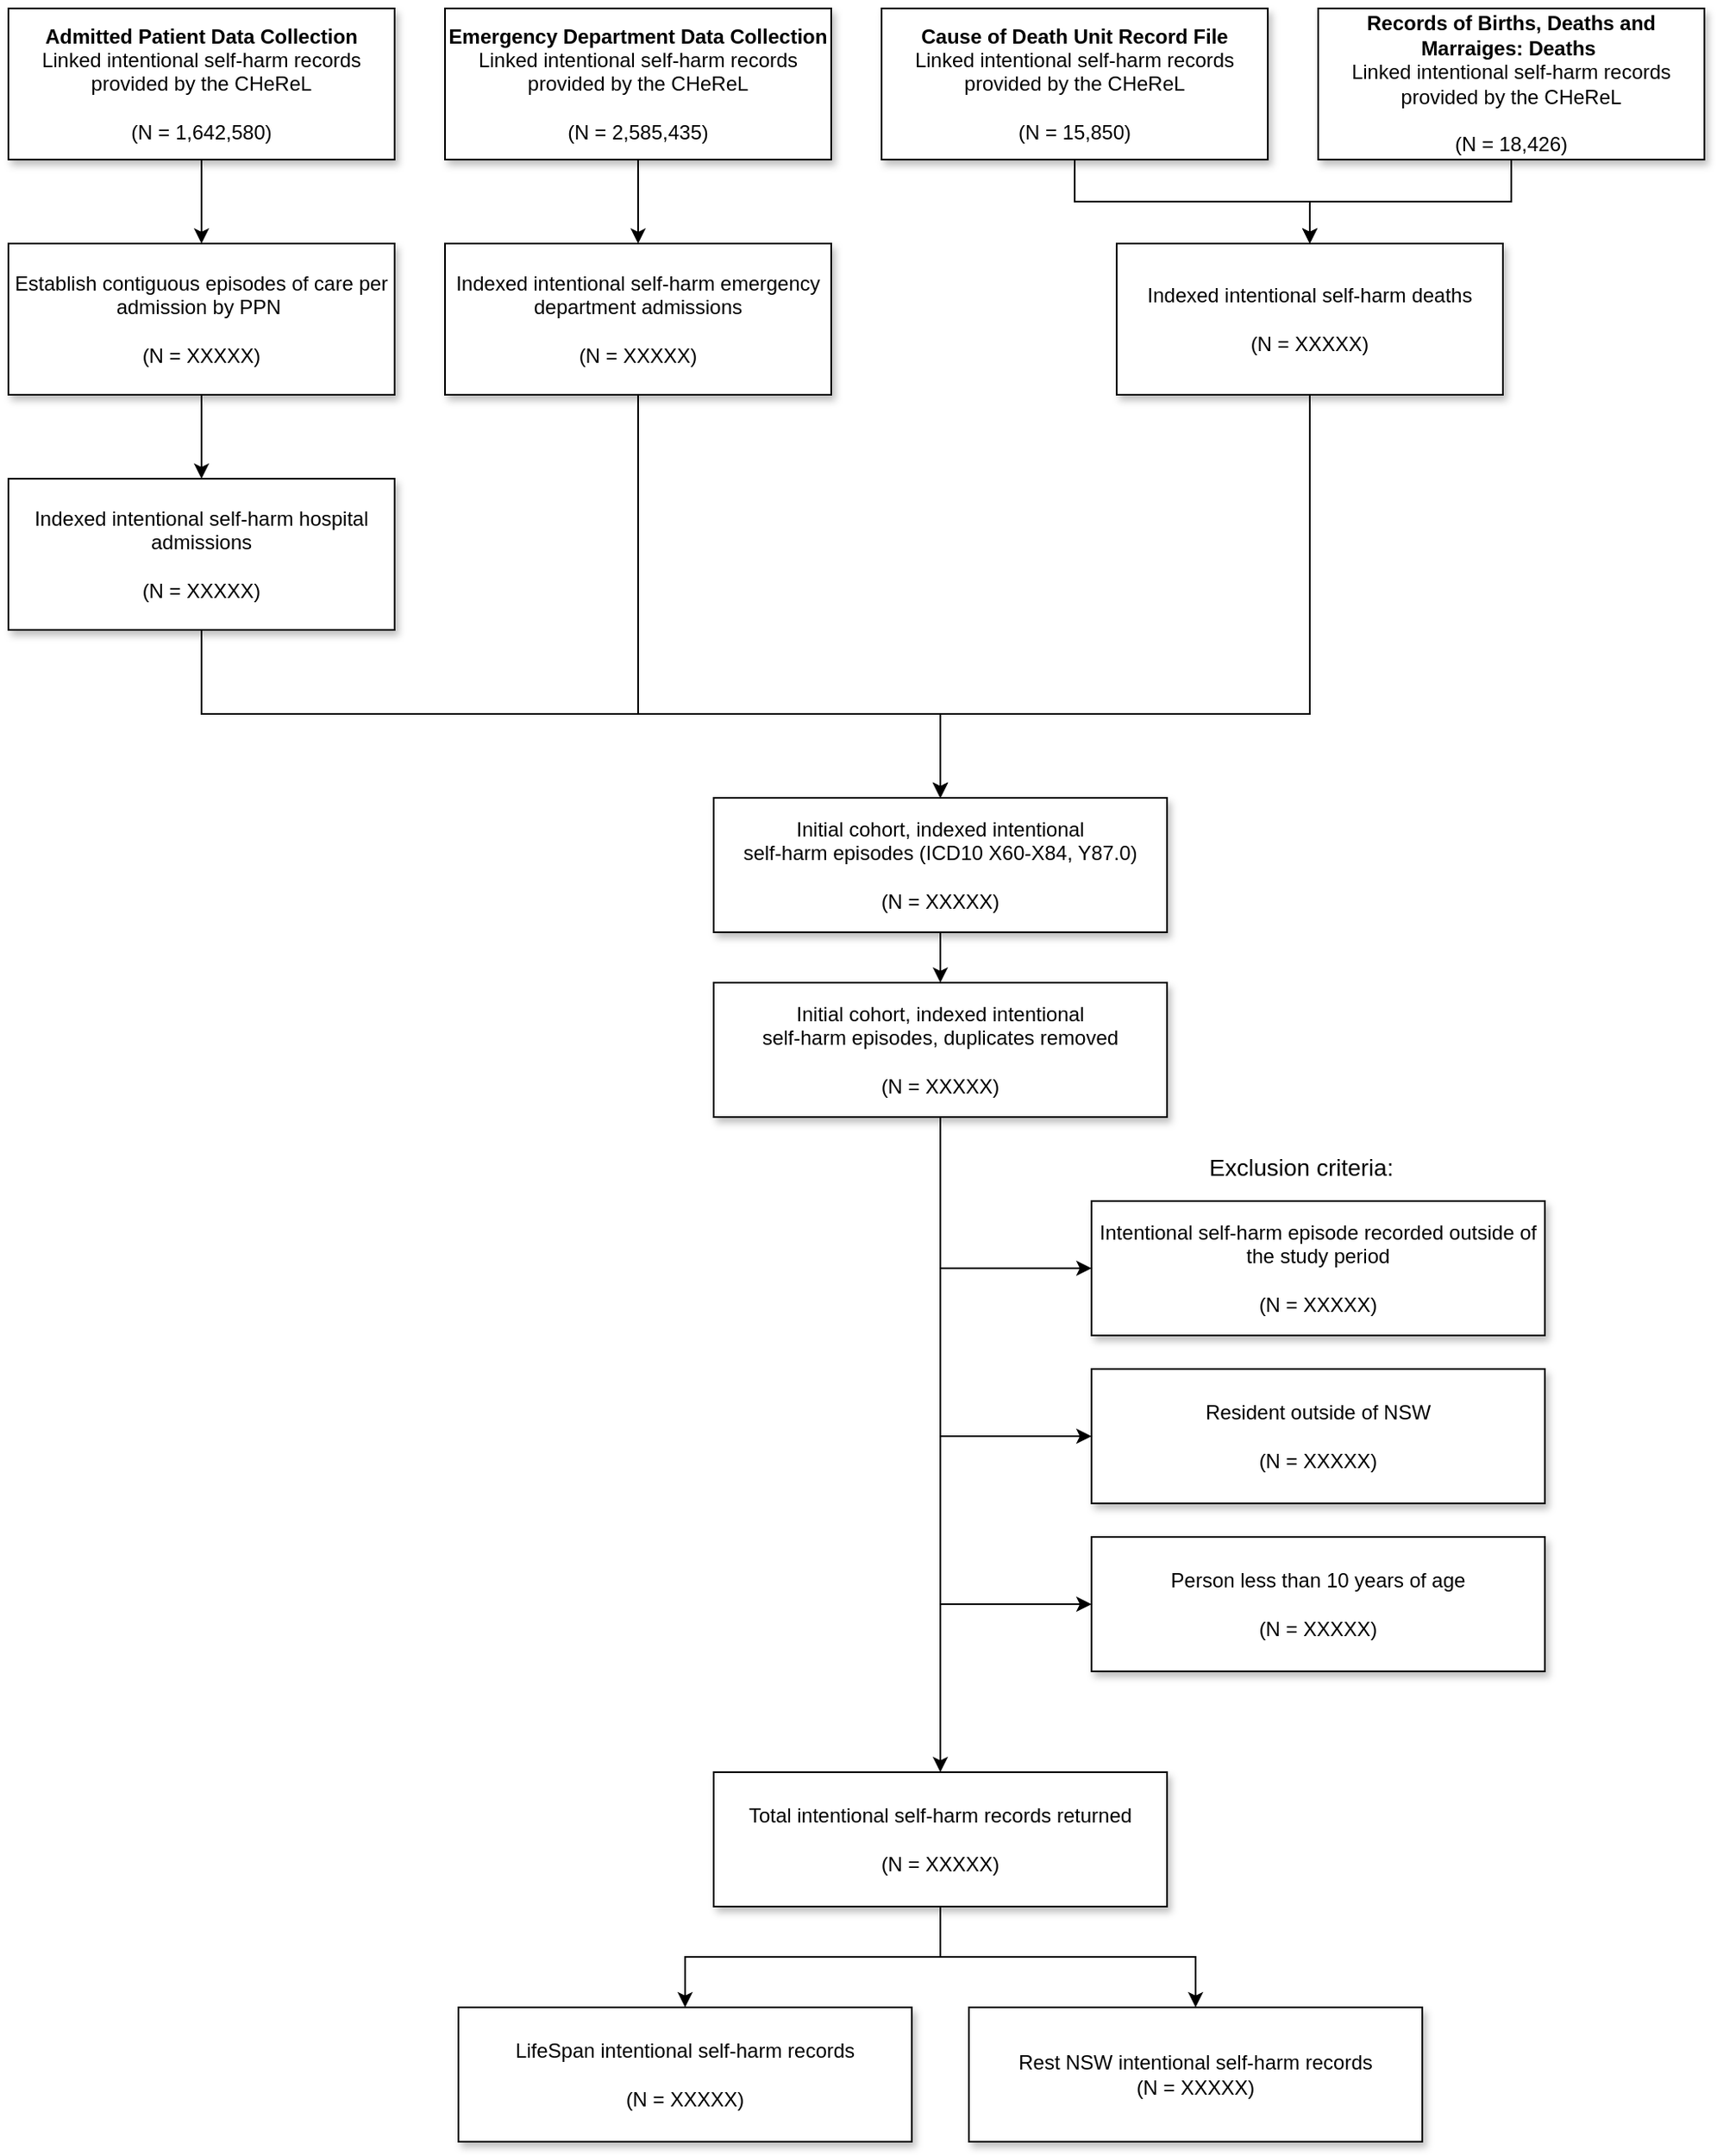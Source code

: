 <mxfile version="14.9.2" type="device"><diagram id="tR0ozcypfg7ow5-9G9w5" name="Page-1"><mxGraphModel dx="2591" dy="762" grid="1" gridSize="10" guides="1" tooltips="1" connect="1" arrows="1" fold="1" page="1" pageScale="1" pageWidth="1169" pageHeight="827" math="0" shadow="0"><root><mxCell id="0"/><mxCell id="1" parent="0"/><mxCell id="36LgQRovFsNh8toN3Rc2-7" value="" style="edgeStyle=orthogonalEdgeStyle;rounded=0;orthogonalLoop=1;jettySize=auto;html=1;" parent="1" source="36LgQRovFsNh8toN3Rc2-2" target="36LgQRovFsNh8toN3Rc2-3" edge="1"><mxGeometry relative="1" as="geometry"/></mxCell><mxCell id="36LgQRovFsNh8toN3Rc2-2" value="Initial cohort, indexed intentional &lt;br&gt;self-harm episodes (ICD10 X60-X84, Y87.0)&lt;br&gt;&lt;br&gt;(N = XXXXX)" style="rounded=0;whiteSpace=wrap;html=1;shadow=1;align=center;" parent="1" vertex="1"><mxGeometry x="-700" y="510" width="270" height="80" as="geometry"/></mxCell><mxCell id="36LgQRovFsNh8toN3Rc2-25" style="edgeStyle=orthogonalEdgeStyle;rounded=0;orthogonalLoop=1;jettySize=auto;html=1;" parent="1" source="36LgQRovFsNh8toN3Rc2-3" target="36LgQRovFsNh8toN3Rc2-24" edge="1"><mxGeometry relative="1" as="geometry"/></mxCell><mxCell id="36LgQRovFsNh8toN3Rc2-36" style="edgeStyle=orthogonalEdgeStyle;rounded=0;orthogonalLoop=1;jettySize=auto;html=1;entryX=0;entryY=0.5;entryDx=0;entryDy=0;" parent="1" source="36LgQRovFsNh8toN3Rc2-3" target="36LgQRovFsNh8toN3Rc2-34" edge="1"><mxGeometry relative="1" as="geometry"/></mxCell><mxCell id="36LgQRovFsNh8toN3Rc2-37" style="edgeStyle=orthogonalEdgeStyle;rounded=0;orthogonalLoop=1;jettySize=auto;html=1;exitX=0.5;exitY=1;exitDx=0;exitDy=0;entryX=0;entryY=0.5;entryDx=0;entryDy=0;" parent="1" source="36LgQRovFsNh8toN3Rc2-3" target="36LgQRovFsNh8toN3Rc2-18" edge="1"><mxGeometry relative="1" as="geometry"/></mxCell><mxCell id="36LgQRovFsNh8toN3Rc2-38" style="edgeStyle=orthogonalEdgeStyle;rounded=0;orthogonalLoop=1;jettySize=auto;html=1;entryX=0;entryY=0.5;entryDx=0;entryDy=0;" parent="1" source="36LgQRovFsNh8toN3Rc2-3" target="36LgQRovFsNh8toN3Rc2-19" edge="1"><mxGeometry relative="1" as="geometry"/></mxCell><mxCell id="36LgQRovFsNh8toN3Rc2-3" value="Initial cohort, indexed intentional &lt;br&gt;self-harm episodes, duplicates removed&lt;br&gt;&lt;br&gt;(N = XXXXX)" style="rounded=0;whiteSpace=wrap;html=1;shadow=1;" parent="1" vertex="1"><mxGeometry x="-700" y="620" width="270" height="80" as="geometry"/></mxCell><mxCell id="36LgQRovFsNh8toN3Rc2-5" value="&lt;font style=&quot;font-size: 14px&quot;&gt;Exclusion criteria:&lt;/font&gt;" style="text;html=1;strokeColor=none;fillColor=none;align=center;verticalAlign=middle;whiteSpace=wrap;rounded=0;shadow=1;" parent="1" vertex="1"><mxGeometry x="-430" y="720" width="160" height="20" as="geometry"/></mxCell><mxCell id="36LgQRovFsNh8toN3Rc2-45" value="" style="edgeStyle=orthogonalEdgeStyle;rounded=0;orthogonalLoop=1;jettySize=auto;html=1;" parent="1" source="36LgQRovFsNh8toN3Rc2-8" edge="1"><mxGeometry relative="1" as="geometry"><mxPoint x="-1005" y="180" as="targetPoint"/></mxGeometry></mxCell><mxCell id="36LgQRovFsNh8toN3Rc2-8" value="&lt;b&gt;Admitted Patient Data Collection&lt;br&gt;&lt;/b&gt;Linked intentional self-harm records provided by the CHeReL&lt;br&gt;&lt;br&gt;(N = 1,642,580)" style="rounded=0;whiteSpace=wrap;html=1;shadow=1;" parent="1" vertex="1"><mxGeometry x="-1120" y="40" width="230" height="90" as="geometry"/></mxCell><mxCell id="36LgQRovFsNh8toN3Rc2-47" value="" style="edgeStyle=orthogonalEdgeStyle;rounded=0;orthogonalLoop=1;jettySize=auto;html=1;" parent="1" source="36LgQRovFsNh8toN3Rc2-9" target="36LgQRovFsNh8toN3Rc2-46" edge="1"><mxGeometry relative="1" as="geometry"/></mxCell><mxCell id="36LgQRovFsNh8toN3Rc2-9" value="&lt;b&gt;Emergency Department Data Collection&lt;br&gt;&lt;/b&gt;Linked intentional self-harm records provided by the CHeReL&lt;br&gt;&lt;br&gt;(N = 2,585,435)" style="rounded=0;whiteSpace=wrap;html=1;shadow=1;" parent="1" vertex="1"><mxGeometry x="-860" y="40" width="230" height="90" as="geometry"/></mxCell><mxCell id="36LgQRovFsNh8toN3Rc2-41" style="edgeStyle=orthogonalEdgeStyle;rounded=0;orthogonalLoop=1;jettySize=auto;html=1;entryX=0.5;entryY=0;entryDx=0;entryDy=0;" parent="1" source="36LgQRovFsNh8toN3Rc2-10" target="36LgQRovFsNh8toN3Rc2-40" edge="1"><mxGeometry relative="1" as="geometry"/></mxCell><mxCell id="36LgQRovFsNh8toN3Rc2-10" value="&lt;b&gt;Cause of Death Unit Record File&lt;br&gt;&lt;/b&gt;Linked intentional self-harm records provided by the CHeReL&lt;br&gt;&lt;br&gt;(N = 15,850)" style="rounded=0;whiteSpace=wrap;html=1;shadow=1;" parent="1" vertex="1"><mxGeometry x="-600" y="40" width="230" height="90" as="geometry"/></mxCell><mxCell id="36LgQRovFsNh8toN3Rc2-42" style="edgeStyle=orthogonalEdgeStyle;rounded=0;orthogonalLoop=1;jettySize=auto;html=1;entryX=0.5;entryY=0;entryDx=0;entryDy=0;" parent="1" source="36LgQRovFsNh8toN3Rc2-11" target="36LgQRovFsNh8toN3Rc2-40" edge="1"><mxGeometry relative="1" as="geometry"/></mxCell><mxCell id="36LgQRovFsNh8toN3Rc2-11" value="&lt;b&gt;Records of Births, Deaths and Marraiges: Deaths&amp;nbsp;&lt;br&gt;&lt;/b&gt;Linked intentional self-harm records provided by the CHeReL&lt;br&gt;&lt;br&gt;(N = 18,426)" style="rounded=0;whiteSpace=wrap;html=1;shadow=1;" parent="1" vertex="1"><mxGeometry x="-340" y="40" width="230" height="90" as="geometry"/></mxCell><mxCell id="36LgQRovFsNh8toN3Rc2-18" value="Resident outside of NSW&lt;br&gt;&lt;br&gt;(N = XXXXX)" style="rounded=0;whiteSpace=wrap;html=1;shadow=1;" parent="1" vertex="1"><mxGeometry x="-475" y="850" width="270" height="80" as="geometry"/></mxCell><mxCell id="36LgQRovFsNh8toN3Rc2-19" value="Person less than 10 years of age&lt;br&gt;&lt;br&gt;(N = XXXXX)" style="rounded=0;whiteSpace=wrap;html=1;shadow=1;" parent="1" vertex="1"><mxGeometry x="-475" y="950" width="270" height="80" as="geometry"/></mxCell><mxCell id="NMx3GzG6Chzy6YFamjA3-3" style="edgeStyle=orthogonalEdgeStyle;rounded=0;orthogonalLoop=1;jettySize=auto;html=1;entryX=0.5;entryY=0;entryDx=0;entryDy=0;" edge="1" parent="1" source="36LgQRovFsNh8toN3Rc2-24" target="NMx3GzG6Chzy6YFamjA3-1"><mxGeometry relative="1" as="geometry"/></mxCell><mxCell id="NMx3GzG6Chzy6YFamjA3-4" style="edgeStyle=orthogonalEdgeStyle;rounded=0;orthogonalLoop=1;jettySize=auto;html=1;entryX=0.5;entryY=0;entryDx=0;entryDy=0;" edge="1" parent="1" source="36LgQRovFsNh8toN3Rc2-24" target="NMx3GzG6Chzy6YFamjA3-2"><mxGeometry relative="1" as="geometry"/></mxCell><mxCell id="36LgQRovFsNh8toN3Rc2-24" value="Total intentional self-harm records returned&lt;br&gt;&lt;br&gt;(N = XXXXX)" style="rounded=0;whiteSpace=wrap;html=1;shadow=1;" parent="1" vertex="1"><mxGeometry x="-700" y="1090" width="270" height="80" as="geometry"/></mxCell><mxCell id="36LgQRovFsNh8toN3Rc2-34" value="Intentional self-harm episode recorded outside of the study period&lt;br&gt;&lt;br&gt;(N = XXXXX)" style="rounded=0;whiteSpace=wrap;html=1;shadow=1;" parent="1" vertex="1"><mxGeometry x="-475" y="750" width="270" height="80" as="geometry"/></mxCell><mxCell id="36LgQRovFsNh8toN3Rc2-60" style="edgeStyle=orthogonalEdgeStyle;rounded=0;orthogonalLoop=1;jettySize=auto;html=1;entryX=0.5;entryY=0;entryDx=0;entryDy=0;" parent="1" source="36LgQRovFsNh8toN3Rc2-40" target="36LgQRovFsNh8toN3Rc2-2" edge="1"><mxGeometry relative="1" as="geometry"><Array as="points"><mxPoint x="-345" y="460"/><mxPoint x="-565" y="460"/></Array></mxGeometry></mxCell><mxCell id="36LgQRovFsNh8toN3Rc2-40" value="Indexed intentional self-harm deaths&lt;br&gt;&lt;br&gt;(N = XXXXX)" style="rounded=0;whiteSpace=wrap;html=1;shadow=1;" parent="1" vertex="1"><mxGeometry x="-460" y="180" width="230" height="90" as="geometry"/></mxCell><mxCell id="36LgQRovFsNh8toN3Rc2-59" style="edgeStyle=orthogonalEdgeStyle;rounded=0;orthogonalLoop=1;jettySize=auto;html=1;entryX=0.5;entryY=0;entryDx=0;entryDy=0;" parent="1" source="36LgQRovFsNh8toN3Rc2-46" target="36LgQRovFsNh8toN3Rc2-2" edge="1"><mxGeometry relative="1" as="geometry"><Array as="points"><mxPoint x="-745" y="460"/><mxPoint x="-565" y="460"/></Array></mxGeometry></mxCell><mxCell id="36LgQRovFsNh8toN3Rc2-46" value="Indexed intentional self-harm emergency department admissions&lt;br&gt;&lt;br&gt;(N = XXXXX)" style="rounded=0;whiteSpace=wrap;html=1;shadow=1;" parent="1" vertex="1"><mxGeometry x="-860" y="180" width="230" height="90" as="geometry"/></mxCell><mxCell id="36LgQRovFsNh8toN3Rc2-58" style="edgeStyle=orthogonalEdgeStyle;rounded=0;orthogonalLoop=1;jettySize=auto;html=1;entryX=0.5;entryY=0;entryDx=0;entryDy=0;" parent="1" source="36LgQRovFsNh8toN3Rc2-49" target="36LgQRovFsNh8toN3Rc2-2" edge="1"><mxGeometry relative="1" as="geometry"><Array as="points"><mxPoint x="-1005" y="460"/><mxPoint x="-565" y="460"/></Array></mxGeometry></mxCell><mxCell id="36LgQRovFsNh8toN3Rc2-49" value="Indexed intentional self-harm hospital admissions&lt;br&gt;&lt;br&gt;(N = XXXXX)" style="rounded=0;whiteSpace=wrap;html=1;shadow=1;" parent="1" vertex="1"><mxGeometry x="-1120" y="320" width="230" height="90" as="geometry"/></mxCell><mxCell id="36LgQRovFsNh8toN3Rc2-51" style="edgeStyle=orthogonalEdgeStyle;rounded=0;orthogonalLoop=1;jettySize=auto;html=1;entryX=0.5;entryY=0;entryDx=0;entryDy=0;" parent="1" source="36LgQRovFsNh8toN3Rc2-50" target="36LgQRovFsNh8toN3Rc2-49" edge="1"><mxGeometry relative="1" as="geometry"/></mxCell><mxCell id="36LgQRovFsNh8toN3Rc2-50" value="Establish contiguous episodes of care per admission by PPN&amp;nbsp;&lt;br&gt;&lt;br&gt;(N = XXXXX)" style="rounded=0;whiteSpace=wrap;html=1;shadow=1;" parent="1" vertex="1"><mxGeometry x="-1120" y="180" width="230" height="90" as="geometry"/></mxCell><mxCell id="NMx3GzG6Chzy6YFamjA3-1" value="LifeSpan intentional self-harm records&lt;br&gt;&lt;br&gt;(N = XXXXX)" style="rounded=0;whiteSpace=wrap;html=1;shadow=1;" vertex="1" parent="1"><mxGeometry x="-852" y="1230" width="270" height="80" as="geometry"/></mxCell><mxCell id="NMx3GzG6Chzy6YFamjA3-2" value="Rest NSW intentional self-harm records&lt;br&gt;(N = XXXXX)" style="rounded=0;whiteSpace=wrap;html=1;shadow=1;" vertex="1" parent="1"><mxGeometry x="-548" y="1230" width="270" height="80" as="geometry"/></mxCell></root></mxGraphModel></diagram></mxfile>